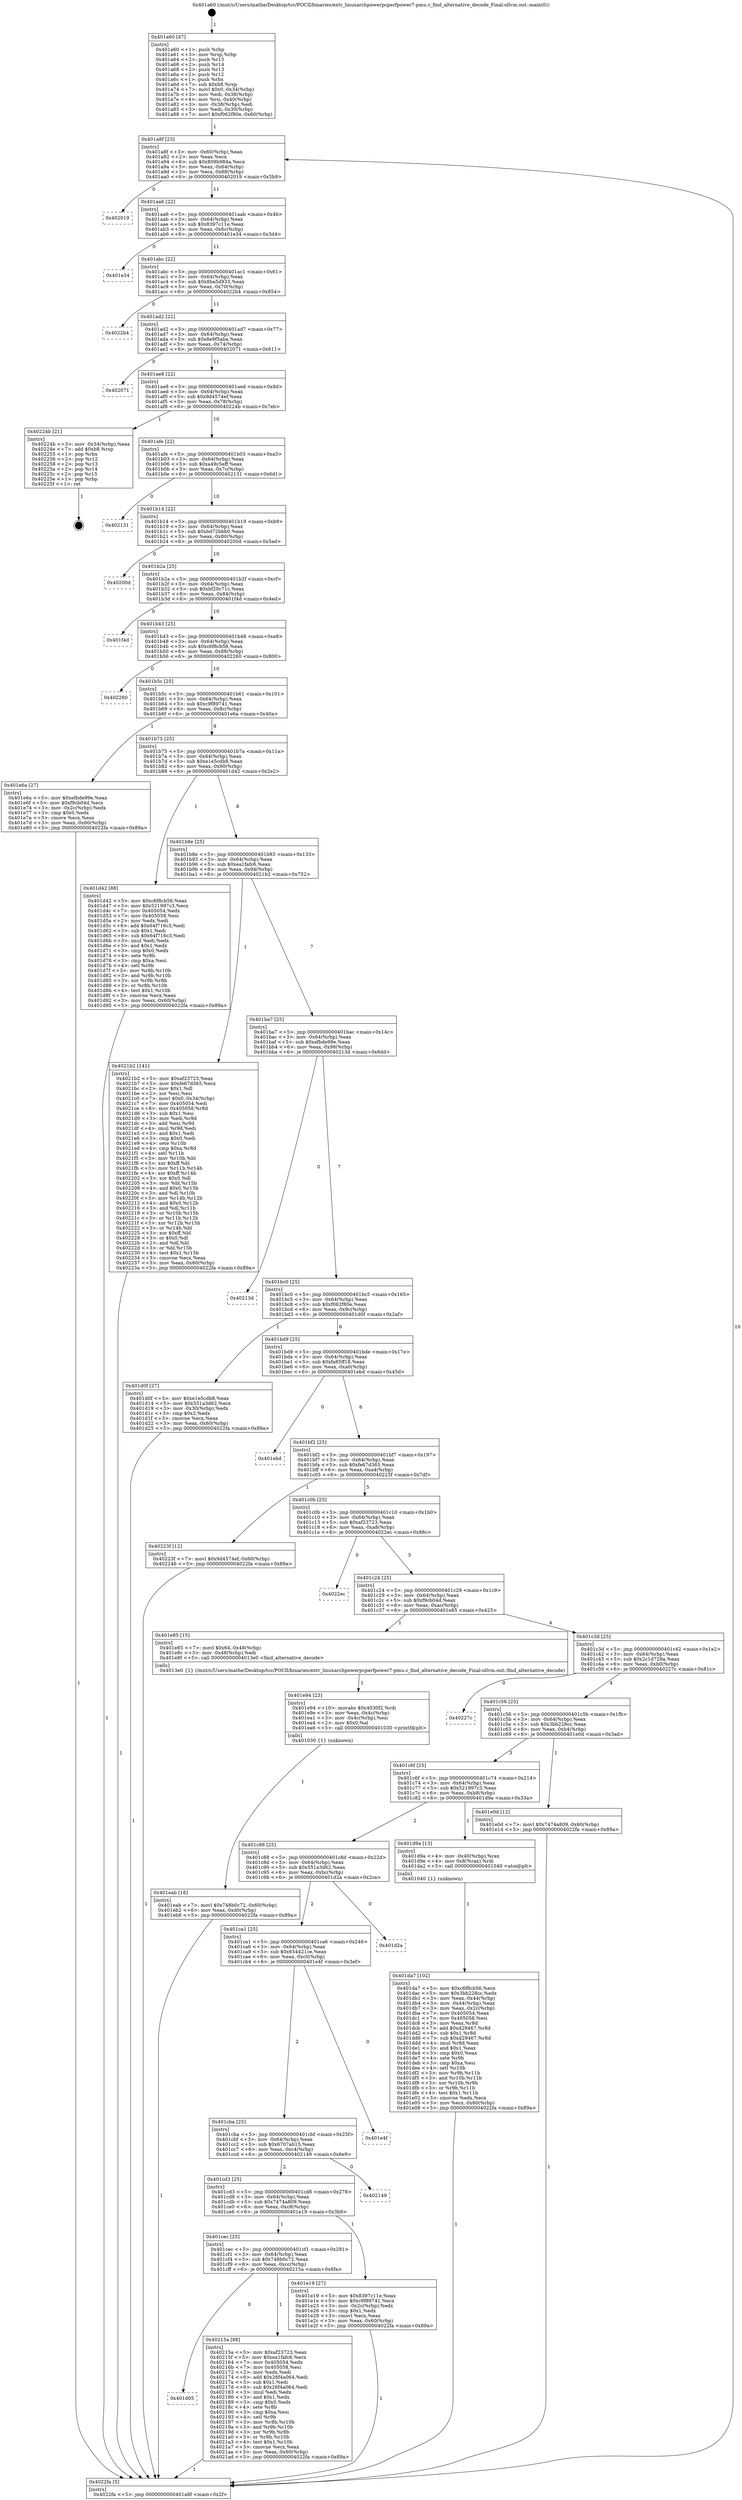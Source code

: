 digraph "0x401a60" {
  label = "0x401a60 (/mnt/c/Users/mathe/Desktop/tcc/POCII/binaries/extr_linuxarchpowerpcperfpower7-pmu.c_find_alternative_decode_Final-ollvm.out::main(0))"
  labelloc = "t"
  node[shape=record]

  Entry [label="",width=0.3,height=0.3,shape=circle,fillcolor=black,style=filled]
  "0x401a8f" [label="{
     0x401a8f [23]\l
     | [instrs]\l
     &nbsp;&nbsp;0x401a8f \<+3\>: mov -0x60(%rbp),%eax\l
     &nbsp;&nbsp;0x401a92 \<+2\>: mov %eax,%ecx\l
     &nbsp;&nbsp;0x401a94 \<+6\>: sub $0x809b984a,%ecx\l
     &nbsp;&nbsp;0x401a9a \<+3\>: mov %eax,-0x64(%rbp)\l
     &nbsp;&nbsp;0x401a9d \<+3\>: mov %ecx,-0x68(%rbp)\l
     &nbsp;&nbsp;0x401aa0 \<+6\>: je 0000000000402019 \<main+0x5b9\>\l
  }"]
  "0x402019" [label="{
     0x402019\l
  }", style=dashed]
  "0x401aa6" [label="{
     0x401aa6 [22]\l
     | [instrs]\l
     &nbsp;&nbsp;0x401aa6 \<+5\>: jmp 0000000000401aab \<main+0x4b\>\l
     &nbsp;&nbsp;0x401aab \<+3\>: mov -0x64(%rbp),%eax\l
     &nbsp;&nbsp;0x401aae \<+5\>: sub $0x8397c11e,%eax\l
     &nbsp;&nbsp;0x401ab3 \<+3\>: mov %eax,-0x6c(%rbp)\l
     &nbsp;&nbsp;0x401ab6 \<+6\>: je 0000000000401e34 \<main+0x3d4\>\l
  }"]
  Exit [label="",width=0.3,height=0.3,shape=circle,fillcolor=black,style=filled,peripheries=2]
  "0x401e34" [label="{
     0x401e34\l
  }", style=dashed]
  "0x401abc" [label="{
     0x401abc [22]\l
     | [instrs]\l
     &nbsp;&nbsp;0x401abc \<+5\>: jmp 0000000000401ac1 \<main+0x61\>\l
     &nbsp;&nbsp;0x401ac1 \<+3\>: mov -0x64(%rbp),%eax\l
     &nbsp;&nbsp;0x401ac4 \<+5\>: sub $0x8ba5d933,%eax\l
     &nbsp;&nbsp;0x401ac9 \<+3\>: mov %eax,-0x70(%rbp)\l
     &nbsp;&nbsp;0x401acc \<+6\>: je 00000000004022b4 \<main+0x854\>\l
  }"]
  "0x401d05" [label="{
     0x401d05\l
  }", style=dashed]
  "0x4022b4" [label="{
     0x4022b4\l
  }", style=dashed]
  "0x401ad2" [label="{
     0x401ad2 [22]\l
     | [instrs]\l
     &nbsp;&nbsp;0x401ad2 \<+5\>: jmp 0000000000401ad7 \<main+0x77\>\l
     &nbsp;&nbsp;0x401ad7 \<+3\>: mov -0x64(%rbp),%eax\l
     &nbsp;&nbsp;0x401ada \<+5\>: sub $0x8e9f5aba,%eax\l
     &nbsp;&nbsp;0x401adf \<+3\>: mov %eax,-0x74(%rbp)\l
     &nbsp;&nbsp;0x401ae2 \<+6\>: je 0000000000402071 \<main+0x611\>\l
  }"]
  "0x40215a" [label="{
     0x40215a [88]\l
     | [instrs]\l
     &nbsp;&nbsp;0x40215a \<+5\>: mov $0xaf23723,%eax\l
     &nbsp;&nbsp;0x40215f \<+5\>: mov $0xea1fafc6,%ecx\l
     &nbsp;&nbsp;0x402164 \<+7\>: mov 0x405054,%edx\l
     &nbsp;&nbsp;0x40216b \<+7\>: mov 0x405058,%esi\l
     &nbsp;&nbsp;0x402172 \<+2\>: mov %edx,%edi\l
     &nbsp;&nbsp;0x402174 \<+6\>: add $0x26f4a064,%edi\l
     &nbsp;&nbsp;0x40217a \<+3\>: sub $0x1,%edi\l
     &nbsp;&nbsp;0x40217d \<+6\>: sub $0x26f4a064,%edi\l
     &nbsp;&nbsp;0x402183 \<+3\>: imul %edi,%edx\l
     &nbsp;&nbsp;0x402186 \<+3\>: and $0x1,%edx\l
     &nbsp;&nbsp;0x402189 \<+3\>: cmp $0x0,%edx\l
     &nbsp;&nbsp;0x40218c \<+4\>: sete %r8b\l
     &nbsp;&nbsp;0x402190 \<+3\>: cmp $0xa,%esi\l
     &nbsp;&nbsp;0x402193 \<+4\>: setl %r9b\l
     &nbsp;&nbsp;0x402197 \<+3\>: mov %r8b,%r10b\l
     &nbsp;&nbsp;0x40219a \<+3\>: and %r9b,%r10b\l
     &nbsp;&nbsp;0x40219d \<+3\>: xor %r9b,%r8b\l
     &nbsp;&nbsp;0x4021a0 \<+3\>: or %r8b,%r10b\l
     &nbsp;&nbsp;0x4021a3 \<+4\>: test $0x1,%r10b\l
     &nbsp;&nbsp;0x4021a7 \<+3\>: cmovne %ecx,%eax\l
     &nbsp;&nbsp;0x4021aa \<+3\>: mov %eax,-0x60(%rbp)\l
     &nbsp;&nbsp;0x4021ad \<+5\>: jmp 00000000004022fa \<main+0x89a\>\l
  }"]
  "0x402071" [label="{
     0x402071\l
  }", style=dashed]
  "0x401ae8" [label="{
     0x401ae8 [22]\l
     | [instrs]\l
     &nbsp;&nbsp;0x401ae8 \<+5\>: jmp 0000000000401aed \<main+0x8d\>\l
     &nbsp;&nbsp;0x401aed \<+3\>: mov -0x64(%rbp),%eax\l
     &nbsp;&nbsp;0x401af0 \<+5\>: sub $0x9d4574ef,%eax\l
     &nbsp;&nbsp;0x401af5 \<+3\>: mov %eax,-0x78(%rbp)\l
     &nbsp;&nbsp;0x401af8 \<+6\>: je 000000000040224b \<main+0x7eb\>\l
  }"]
  "0x401eab" [label="{
     0x401eab [18]\l
     | [instrs]\l
     &nbsp;&nbsp;0x401eab \<+7\>: movl $0x748b0c72,-0x60(%rbp)\l
     &nbsp;&nbsp;0x401eb2 \<+6\>: mov %eax,-0xd0(%rbp)\l
     &nbsp;&nbsp;0x401eb8 \<+5\>: jmp 00000000004022fa \<main+0x89a\>\l
  }"]
  "0x40224b" [label="{
     0x40224b [21]\l
     | [instrs]\l
     &nbsp;&nbsp;0x40224b \<+3\>: mov -0x34(%rbp),%eax\l
     &nbsp;&nbsp;0x40224e \<+7\>: add $0xb8,%rsp\l
     &nbsp;&nbsp;0x402255 \<+1\>: pop %rbx\l
     &nbsp;&nbsp;0x402256 \<+2\>: pop %r12\l
     &nbsp;&nbsp;0x402258 \<+2\>: pop %r13\l
     &nbsp;&nbsp;0x40225a \<+2\>: pop %r14\l
     &nbsp;&nbsp;0x40225c \<+2\>: pop %r15\l
     &nbsp;&nbsp;0x40225e \<+1\>: pop %rbp\l
     &nbsp;&nbsp;0x40225f \<+1\>: ret\l
  }"]
  "0x401afe" [label="{
     0x401afe [22]\l
     | [instrs]\l
     &nbsp;&nbsp;0x401afe \<+5\>: jmp 0000000000401b03 \<main+0xa3\>\l
     &nbsp;&nbsp;0x401b03 \<+3\>: mov -0x64(%rbp),%eax\l
     &nbsp;&nbsp;0x401b06 \<+5\>: sub $0xa49c5eff,%eax\l
     &nbsp;&nbsp;0x401b0b \<+3\>: mov %eax,-0x7c(%rbp)\l
     &nbsp;&nbsp;0x401b0e \<+6\>: je 0000000000402131 \<main+0x6d1\>\l
  }"]
  "0x401e94" [label="{
     0x401e94 [23]\l
     | [instrs]\l
     &nbsp;&nbsp;0x401e94 \<+10\>: movabs $0x4030f2,%rdi\l
     &nbsp;&nbsp;0x401e9e \<+3\>: mov %eax,-0x4c(%rbp)\l
     &nbsp;&nbsp;0x401ea1 \<+3\>: mov -0x4c(%rbp),%esi\l
     &nbsp;&nbsp;0x401ea4 \<+2\>: mov $0x0,%al\l
     &nbsp;&nbsp;0x401ea6 \<+5\>: call 0000000000401030 \<printf@plt\>\l
     | [calls]\l
     &nbsp;&nbsp;0x401030 \{1\} (unknown)\l
  }"]
  "0x402131" [label="{
     0x402131\l
  }", style=dashed]
  "0x401b14" [label="{
     0x401b14 [22]\l
     | [instrs]\l
     &nbsp;&nbsp;0x401b14 \<+5\>: jmp 0000000000401b19 \<main+0xb9\>\l
     &nbsp;&nbsp;0x401b19 \<+3\>: mov -0x64(%rbp),%eax\l
     &nbsp;&nbsp;0x401b1c \<+5\>: sub $0xbd72bbb0,%eax\l
     &nbsp;&nbsp;0x401b21 \<+3\>: mov %eax,-0x80(%rbp)\l
     &nbsp;&nbsp;0x401b24 \<+6\>: je 000000000040200d \<main+0x5ad\>\l
  }"]
  "0x401cec" [label="{
     0x401cec [25]\l
     | [instrs]\l
     &nbsp;&nbsp;0x401cec \<+5\>: jmp 0000000000401cf1 \<main+0x291\>\l
     &nbsp;&nbsp;0x401cf1 \<+3\>: mov -0x64(%rbp),%eax\l
     &nbsp;&nbsp;0x401cf4 \<+5\>: sub $0x748b0c72,%eax\l
     &nbsp;&nbsp;0x401cf9 \<+6\>: mov %eax,-0xcc(%rbp)\l
     &nbsp;&nbsp;0x401cff \<+6\>: je 000000000040215a \<main+0x6fa\>\l
  }"]
  "0x40200d" [label="{
     0x40200d\l
  }", style=dashed]
  "0x401b2a" [label="{
     0x401b2a [25]\l
     | [instrs]\l
     &nbsp;&nbsp;0x401b2a \<+5\>: jmp 0000000000401b2f \<main+0xcf\>\l
     &nbsp;&nbsp;0x401b2f \<+3\>: mov -0x64(%rbp),%eax\l
     &nbsp;&nbsp;0x401b32 \<+5\>: sub $0xbf20c71c,%eax\l
     &nbsp;&nbsp;0x401b37 \<+6\>: mov %eax,-0x84(%rbp)\l
     &nbsp;&nbsp;0x401b3d \<+6\>: je 0000000000401f4d \<main+0x4ed\>\l
  }"]
  "0x401e19" [label="{
     0x401e19 [27]\l
     | [instrs]\l
     &nbsp;&nbsp;0x401e19 \<+5\>: mov $0x8397c11e,%eax\l
     &nbsp;&nbsp;0x401e1e \<+5\>: mov $0xc9f89741,%ecx\l
     &nbsp;&nbsp;0x401e23 \<+3\>: mov -0x2c(%rbp),%edx\l
     &nbsp;&nbsp;0x401e26 \<+3\>: cmp $0x1,%edx\l
     &nbsp;&nbsp;0x401e29 \<+3\>: cmovl %ecx,%eax\l
     &nbsp;&nbsp;0x401e2c \<+3\>: mov %eax,-0x60(%rbp)\l
     &nbsp;&nbsp;0x401e2f \<+5\>: jmp 00000000004022fa \<main+0x89a\>\l
  }"]
  "0x401f4d" [label="{
     0x401f4d\l
  }", style=dashed]
  "0x401b43" [label="{
     0x401b43 [25]\l
     | [instrs]\l
     &nbsp;&nbsp;0x401b43 \<+5\>: jmp 0000000000401b48 \<main+0xe8\>\l
     &nbsp;&nbsp;0x401b48 \<+3\>: mov -0x64(%rbp),%eax\l
     &nbsp;&nbsp;0x401b4b \<+5\>: sub $0xc6f8cb56,%eax\l
     &nbsp;&nbsp;0x401b50 \<+6\>: mov %eax,-0x88(%rbp)\l
     &nbsp;&nbsp;0x401b56 \<+6\>: je 0000000000402260 \<main+0x800\>\l
  }"]
  "0x401cd3" [label="{
     0x401cd3 [25]\l
     | [instrs]\l
     &nbsp;&nbsp;0x401cd3 \<+5\>: jmp 0000000000401cd8 \<main+0x278\>\l
     &nbsp;&nbsp;0x401cd8 \<+3\>: mov -0x64(%rbp),%eax\l
     &nbsp;&nbsp;0x401cdb \<+5\>: sub $0x7474a809,%eax\l
     &nbsp;&nbsp;0x401ce0 \<+6\>: mov %eax,-0xc8(%rbp)\l
     &nbsp;&nbsp;0x401ce6 \<+6\>: je 0000000000401e19 \<main+0x3b9\>\l
  }"]
  "0x402260" [label="{
     0x402260\l
  }", style=dashed]
  "0x401b5c" [label="{
     0x401b5c [25]\l
     | [instrs]\l
     &nbsp;&nbsp;0x401b5c \<+5\>: jmp 0000000000401b61 \<main+0x101\>\l
     &nbsp;&nbsp;0x401b61 \<+3\>: mov -0x64(%rbp),%eax\l
     &nbsp;&nbsp;0x401b64 \<+5\>: sub $0xc9f89741,%eax\l
     &nbsp;&nbsp;0x401b69 \<+6\>: mov %eax,-0x8c(%rbp)\l
     &nbsp;&nbsp;0x401b6f \<+6\>: je 0000000000401e6a \<main+0x40a\>\l
  }"]
  "0x402149" [label="{
     0x402149\l
  }", style=dashed]
  "0x401e6a" [label="{
     0x401e6a [27]\l
     | [instrs]\l
     &nbsp;&nbsp;0x401e6a \<+5\>: mov $0xefbde99e,%eax\l
     &nbsp;&nbsp;0x401e6f \<+5\>: mov $0xf9cb04d,%ecx\l
     &nbsp;&nbsp;0x401e74 \<+3\>: mov -0x2c(%rbp),%edx\l
     &nbsp;&nbsp;0x401e77 \<+3\>: cmp $0x0,%edx\l
     &nbsp;&nbsp;0x401e7a \<+3\>: cmove %ecx,%eax\l
     &nbsp;&nbsp;0x401e7d \<+3\>: mov %eax,-0x60(%rbp)\l
     &nbsp;&nbsp;0x401e80 \<+5\>: jmp 00000000004022fa \<main+0x89a\>\l
  }"]
  "0x401b75" [label="{
     0x401b75 [25]\l
     | [instrs]\l
     &nbsp;&nbsp;0x401b75 \<+5\>: jmp 0000000000401b7a \<main+0x11a\>\l
     &nbsp;&nbsp;0x401b7a \<+3\>: mov -0x64(%rbp),%eax\l
     &nbsp;&nbsp;0x401b7d \<+5\>: sub $0xe1e5cdb8,%eax\l
     &nbsp;&nbsp;0x401b82 \<+6\>: mov %eax,-0x90(%rbp)\l
     &nbsp;&nbsp;0x401b88 \<+6\>: je 0000000000401d42 \<main+0x2e2\>\l
  }"]
  "0x401cba" [label="{
     0x401cba [25]\l
     | [instrs]\l
     &nbsp;&nbsp;0x401cba \<+5\>: jmp 0000000000401cbf \<main+0x25f\>\l
     &nbsp;&nbsp;0x401cbf \<+3\>: mov -0x64(%rbp),%eax\l
     &nbsp;&nbsp;0x401cc2 \<+5\>: sub $0x6707ab15,%eax\l
     &nbsp;&nbsp;0x401cc7 \<+6\>: mov %eax,-0xc4(%rbp)\l
     &nbsp;&nbsp;0x401ccd \<+6\>: je 0000000000402149 \<main+0x6e9\>\l
  }"]
  "0x401d42" [label="{
     0x401d42 [88]\l
     | [instrs]\l
     &nbsp;&nbsp;0x401d42 \<+5\>: mov $0xc6f8cb56,%eax\l
     &nbsp;&nbsp;0x401d47 \<+5\>: mov $0x521997c3,%ecx\l
     &nbsp;&nbsp;0x401d4c \<+7\>: mov 0x405054,%edx\l
     &nbsp;&nbsp;0x401d53 \<+7\>: mov 0x405058,%esi\l
     &nbsp;&nbsp;0x401d5a \<+2\>: mov %edx,%edi\l
     &nbsp;&nbsp;0x401d5c \<+6\>: add $0x64f716c3,%edi\l
     &nbsp;&nbsp;0x401d62 \<+3\>: sub $0x1,%edi\l
     &nbsp;&nbsp;0x401d65 \<+6\>: sub $0x64f716c3,%edi\l
     &nbsp;&nbsp;0x401d6b \<+3\>: imul %edi,%edx\l
     &nbsp;&nbsp;0x401d6e \<+3\>: and $0x1,%edx\l
     &nbsp;&nbsp;0x401d71 \<+3\>: cmp $0x0,%edx\l
     &nbsp;&nbsp;0x401d74 \<+4\>: sete %r8b\l
     &nbsp;&nbsp;0x401d78 \<+3\>: cmp $0xa,%esi\l
     &nbsp;&nbsp;0x401d7b \<+4\>: setl %r9b\l
     &nbsp;&nbsp;0x401d7f \<+3\>: mov %r8b,%r10b\l
     &nbsp;&nbsp;0x401d82 \<+3\>: and %r9b,%r10b\l
     &nbsp;&nbsp;0x401d85 \<+3\>: xor %r9b,%r8b\l
     &nbsp;&nbsp;0x401d88 \<+3\>: or %r8b,%r10b\l
     &nbsp;&nbsp;0x401d8b \<+4\>: test $0x1,%r10b\l
     &nbsp;&nbsp;0x401d8f \<+3\>: cmovne %ecx,%eax\l
     &nbsp;&nbsp;0x401d92 \<+3\>: mov %eax,-0x60(%rbp)\l
     &nbsp;&nbsp;0x401d95 \<+5\>: jmp 00000000004022fa \<main+0x89a\>\l
  }"]
  "0x401b8e" [label="{
     0x401b8e [25]\l
     | [instrs]\l
     &nbsp;&nbsp;0x401b8e \<+5\>: jmp 0000000000401b93 \<main+0x133\>\l
     &nbsp;&nbsp;0x401b93 \<+3\>: mov -0x64(%rbp),%eax\l
     &nbsp;&nbsp;0x401b96 \<+5\>: sub $0xea1fafc6,%eax\l
     &nbsp;&nbsp;0x401b9b \<+6\>: mov %eax,-0x94(%rbp)\l
     &nbsp;&nbsp;0x401ba1 \<+6\>: je 00000000004021b2 \<main+0x752\>\l
  }"]
  "0x401e4f" [label="{
     0x401e4f\l
  }", style=dashed]
  "0x4021b2" [label="{
     0x4021b2 [141]\l
     | [instrs]\l
     &nbsp;&nbsp;0x4021b2 \<+5\>: mov $0xaf23723,%eax\l
     &nbsp;&nbsp;0x4021b7 \<+5\>: mov $0xfe67d365,%ecx\l
     &nbsp;&nbsp;0x4021bc \<+2\>: mov $0x1,%dl\l
     &nbsp;&nbsp;0x4021be \<+2\>: xor %esi,%esi\l
     &nbsp;&nbsp;0x4021c0 \<+7\>: movl $0x0,-0x34(%rbp)\l
     &nbsp;&nbsp;0x4021c7 \<+7\>: mov 0x405054,%edi\l
     &nbsp;&nbsp;0x4021ce \<+8\>: mov 0x405058,%r8d\l
     &nbsp;&nbsp;0x4021d6 \<+3\>: sub $0x1,%esi\l
     &nbsp;&nbsp;0x4021d9 \<+3\>: mov %edi,%r9d\l
     &nbsp;&nbsp;0x4021dc \<+3\>: add %esi,%r9d\l
     &nbsp;&nbsp;0x4021df \<+4\>: imul %r9d,%edi\l
     &nbsp;&nbsp;0x4021e3 \<+3\>: and $0x1,%edi\l
     &nbsp;&nbsp;0x4021e6 \<+3\>: cmp $0x0,%edi\l
     &nbsp;&nbsp;0x4021e9 \<+4\>: sete %r10b\l
     &nbsp;&nbsp;0x4021ed \<+4\>: cmp $0xa,%r8d\l
     &nbsp;&nbsp;0x4021f1 \<+4\>: setl %r11b\l
     &nbsp;&nbsp;0x4021f5 \<+3\>: mov %r10b,%bl\l
     &nbsp;&nbsp;0x4021f8 \<+3\>: xor $0xff,%bl\l
     &nbsp;&nbsp;0x4021fb \<+3\>: mov %r11b,%r14b\l
     &nbsp;&nbsp;0x4021fe \<+4\>: xor $0xff,%r14b\l
     &nbsp;&nbsp;0x402202 \<+3\>: xor $0x0,%dl\l
     &nbsp;&nbsp;0x402205 \<+3\>: mov %bl,%r15b\l
     &nbsp;&nbsp;0x402208 \<+4\>: and $0x0,%r15b\l
     &nbsp;&nbsp;0x40220c \<+3\>: and %dl,%r10b\l
     &nbsp;&nbsp;0x40220f \<+3\>: mov %r14b,%r12b\l
     &nbsp;&nbsp;0x402212 \<+4\>: and $0x0,%r12b\l
     &nbsp;&nbsp;0x402216 \<+3\>: and %dl,%r11b\l
     &nbsp;&nbsp;0x402219 \<+3\>: or %r10b,%r15b\l
     &nbsp;&nbsp;0x40221c \<+3\>: or %r11b,%r12b\l
     &nbsp;&nbsp;0x40221f \<+3\>: xor %r12b,%r15b\l
     &nbsp;&nbsp;0x402222 \<+3\>: or %r14b,%bl\l
     &nbsp;&nbsp;0x402225 \<+3\>: xor $0xff,%bl\l
     &nbsp;&nbsp;0x402228 \<+3\>: or $0x0,%dl\l
     &nbsp;&nbsp;0x40222b \<+2\>: and %dl,%bl\l
     &nbsp;&nbsp;0x40222d \<+3\>: or %bl,%r15b\l
     &nbsp;&nbsp;0x402230 \<+4\>: test $0x1,%r15b\l
     &nbsp;&nbsp;0x402234 \<+3\>: cmovne %ecx,%eax\l
     &nbsp;&nbsp;0x402237 \<+3\>: mov %eax,-0x60(%rbp)\l
     &nbsp;&nbsp;0x40223a \<+5\>: jmp 00000000004022fa \<main+0x89a\>\l
  }"]
  "0x401ba7" [label="{
     0x401ba7 [25]\l
     | [instrs]\l
     &nbsp;&nbsp;0x401ba7 \<+5\>: jmp 0000000000401bac \<main+0x14c\>\l
     &nbsp;&nbsp;0x401bac \<+3\>: mov -0x64(%rbp),%eax\l
     &nbsp;&nbsp;0x401baf \<+5\>: sub $0xefbde99e,%eax\l
     &nbsp;&nbsp;0x401bb4 \<+6\>: mov %eax,-0x98(%rbp)\l
     &nbsp;&nbsp;0x401bba \<+6\>: je 000000000040213d \<main+0x6dd\>\l
  }"]
  "0x401ca1" [label="{
     0x401ca1 [25]\l
     | [instrs]\l
     &nbsp;&nbsp;0x401ca1 \<+5\>: jmp 0000000000401ca6 \<main+0x246\>\l
     &nbsp;&nbsp;0x401ca6 \<+3\>: mov -0x64(%rbp),%eax\l
     &nbsp;&nbsp;0x401ca9 \<+5\>: sub $0x654421ce,%eax\l
     &nbsp;&nbsp;0x401cae \<+6\>: mov %eax,-0xc0(%rbp)\l
     &nbsp;&nbsp;0x401cb4 \<+6\>: je 0000000000401e4f \<main+0x3ef\>\l
  }"]
  "0x40213d" [label="{
     0x40213d\l
  }", style=dashed]
  "0x401bc0" [label="{
     0x401bc0 [25]\l
     | [instrs]\l
     &nbsp;&nbsp;0x401bc0 \<+5\>: jmp 0000000000401bc5 \<main+0x165\>\l
     &nbsp;&nbsp;0x401bc5 \<+3\>: mov -0x64(%rbp),%eax\l
     &nbsp;&nbsp;0x401bc8 \<+5\>: sub $0xf062f80e,%eax\l
     &nbsp;&nbsp;0x401bcd \<+6\>: mov %eax,-0x9c(%rbp)\l
     &nbsp;&nbsp;0x401bd3 \<+6\>: je 0000000000401d0f \<main+0x2af\>\l
  }"]
  "0x401d2a" [label="{
     0x401d2a\l
  }", style=dashed]
  "0x401d0f" [label="{
     0x401d0f [27]\l
     | [instrs]\l
     &nbsp;&nbsp;0x401d0f \<+5\>: mov $0xe1e5cdb8,%eax\l
     &nbsp;&nbsp;0x401d14 \<+5\>: mov $0x551a3d62,%ecx\l
     &nbsp;&nbsp;0x401d19 \<+3\>: mov -0x30(%rbp),%edx\l
     &nbsp;&nbsp;0x401d1c \<+3\>: cmp $0x2,%edx\l
     &nbsp;&nbsp;0x401d1f \<+3\>: cmovne %ecx,%eax\l
     &nbsp;&nbsp;0x401d22 \<+3\>: mov %eax,-0x60(%rbp)\l
     &nbsp;&nbsp;0x401d25 \<+5\>: jmp 00000000004022fa \<main+0x89a\>\l
  }"]
  "0x401bd9" [label="{
     0x401bd9 [25]\l
     | [instrs]\l
     &nbsp;&nbsp;0x401bd9 \<+5\>: jmp 0000000000401bde \<main+0x17e\>\l
     &nbsp;&nbsp;0x401bde \<+3\>: mov -0x64(%rbp),%eax\l
     &nbsp;&nbsp;0x401be1 \<+5\>: sub $0xfa85ff18,%eax\l
     &nbsp;&nbsp;0x401be6 \<+6\>: mov %eax,-0xa0(%rbp)\l
     &nbsp;&nbsp;0x401bec \<+6\>: je 0000000000401ebd \<main+0x45d\>\l
  }"]
  "0x4022fa" [label="{
     0x4022fa [5]\l
     | [instrs]\l
     &nbsp;&nbsp;0x4022fa \<+5\>: jmp 0000000000401a8f \<main+0x2f\>\l
  }"]
  "0x401a60" [label="{
     0x401a60 [47]\l
     | [instrs]\l
     &nbsp;&nbsp;0x401a60 \<+1\>: push %rbp\l
     &nbsp;&nbsp;0x401a61 \<+3\>: mov %rsp,%rbp\l
     &nbsp;&nbsp;0x401a64 \<+2\>: push %r15\l
     &nbsp;&nbsp;0x401a66 \<+2\>: push %r14\l
     &nbsp;&nbsp;0x401a68 \<+2\>: push %r13\l
     &nbsp;&nbsp;0x401a6a \<+2\>: push %r12\l
     &nbsp;&nbsp;0x401a6c \<+1\>: push %rbx\l
     &nbsp;&nbsp;0x401a6d \<+7\>: sub $0xb8,%rsp\l
     &nbsp;&nbsp;0x401a74 \<+7\>: movl $0x0,-0x34(%rbp)\l
     &nbsp;&nbsp;0x401a7b \<+3\>: mov %edi,-0x38(%rbp)\l
     &nbsp;&nbsp;0x401a7e \<+4\>: mov %rsi,-0x40(%rbp)\l
     &nbsp;&nbsp;0x401a82 \<+3\>: mov -0x38(%rbp),%edi\l
     &nbsp;&nbsp;0x401a85 \<+3\>: mov %edi,-0x30(%rbp)\l
     &nbsp;&nbsp;0x401a88 \<+7\>: movl $0xf062f80e,-0x60(%rbp)\l
  }"]
  "0x401da7" [label="{
     0x401da7 [102]\l
     | [instrs]\l
     &nbsp;&nbsp;0x401da7 \<+5\>: mov $0xc6f8cb56,%ecx\l
     &nbsp;&nbsp;0x401dac \<+5\>: mov $0x3bb228cc,%edx\l
     &nbsp;&nbsp;0x401db1 \<+3\>: mov %eax,-0x44(%rbp)\l
     &nbsp;&nbsp;0x401db4 \<+3\>: mov -0x44(%rbp),%eax\l
     &nbsp;&nbsp;0x401db7 \<+3\>: mov %eax,-0x2c(%rbp)\l
     &nbsp;&nbsp;0x401dba \<+7\>: mov 0x405054,%eax\l
     &nbsp;&nbsp;0x401dc1 \<+7\>: mov 0x405058,%esi\l
     &nbsp;&nbsp;0x401dc8 \<+3\>: mov %eax,%r8d\l
     &nbsp;&nbsp;0x401dcb \<+7\>: add $0xd29467,%r8d\l
     &nbsp;&nbsp;0x401dd2 \<+4\>: sub $0x1,%r8d\l
     &nbsp;&nbsp;0x401dd6 \<+7\>: sub $0xd29467,%r8d\l
     &nbsp;&nbsp;0x401ddd \<+4\>: imul %r8d,%eax\l
     &nbsp;&nbsp;0x401de1 \<+3\>: and $0x1,%eax\l
     &nbsp;&nbsp;0x401de4 \<+3\>: cmp $0x0,%eax\l
     &nbsp;&nbsp;0x401de7 \<+4\>: sete %r9b\l
     &nbsp;&nbsp;0x401deb \<+3\>: cmp $0xa,%esi\l
     &nbsp;&nbsp;0x401dee \<+4\>: setl %r10b\l
     &nbsp;&nbsp;0x401df2 \<+3\>: mov %r9b,%r11b\l
     &nbsp;&nbsp;0x401df5 \<+3\>: and %r10b,%r11b\l
     &nbsp;&nbsp;0x401df8 \<+3\>: xor %r10b,%r9b\l
     &nbsp;&nbsp;0x401dfb \<+3\>: or %r9b,%r11b\l
     &nbsp;&nbsp;0x401dfe \<+4\>: test $0x1,%r11b\l
     &nbsp;&nbsp;0x401e02 \<+3\>: cmovne %edx,%ecx\l
     &nbsp;&nbsp;0x401e05 \<+3\>: mov %ecx,-0x60(%rbp)\l
     &nbsp;&nbsp;0x401e08 \<+5\>: jmp 00000000004022fa \<main+0x89a\>\l
  }"]
  "0x401ebd" [label="{
     0x401ebd\l
  }", style=dashed]
  "0x401bf2" [label="{
     0x401bf2 [25]\l
     | [instrs]\l
     &nbsp;&nbsp;0x401bf2 \<+5\>: jmp 0000000000401bf7 \<main+0x197\>\l
     &nbsp;&nbsp;0x401bf7 \<+3\>: mov -0x64(%rbp),%eax\l
     &nbsp;&nbsp;0x401bfa \<+5\>: sub $0xfe67d365,%eax\l
     &nbsp;&nbsp;0x401bff \<+6\>: mov %eax,-0xa4(%rbp)\l
     &nbsp;&nbsp;0x401c05 \<+6\>: je 000000000040223f \<main+0x7df\>\l
  }"]
  "0x401c88" [label="{
     0x401c88 [25]\l
     | [instrs]\l
     &nbsp;&nbsp;0x401c88 \<+5\>: jmp 0000000000401c8d \<main+0x22d\>\l
     &nbsp;&nbsp;0x401c8d \<+3\>: mov -0x64(%rbp),%eax\l
     &nbsp;&nbsp;0x401c90 \<+5\>: sub $0x551a3d62,%eax\l
     &nbsp;&nbsp;0x401c95 \<+6\>: mov %eax,-0xbc(%rbp)\l
     &nbsp;&nbsp;0x401c9b \<+6\>: je 0000000000401d2a \<main+0x2ca\>\l
  }"]
  "0x40223f" [label="{
     0x40223f [12]\l
     | [instrs]\l
     &nbsp;&nbsp;0x40223f \<+7\>: movl $0x9d4574ef,-0x60(%rbp)\l
     &nbsp;&nbsp;0x402246 \<+5\>: jmp 00000000004022fa \<main+0x89a\>\l
  }"]
  "0x401c0b" [label="{
     0x401c0b [25]\l
     | [instrs]\l
     &nbsp;&nbsp;0x401c0b \<+5\>: jmp 0000000000401c10 \<main+0x1b0\>\l
     &nbsp;&nbsp;0x401c10 \<+3\>: mov -0x64(%rbp),%eax\l
     &nbsp;&nbsp;0x401c13 \<+5\>: sub $0xaf23723,%eax\l
     &nbsp;&nbsp;0x401c18 \<+6\>: mov %eax,-0xa8(%rbp)\l
     &nbsp;&nbsp;0x401c1e \<+6\>: je 00000000004022ec \<main+0x88c\>\l
  }"]
  "0x401d9a" [label="{
     0x401d9a [13]\l
     | [instrs]\l
     &nbsp;&nbsp;0x401d9a \<+4\>: mov -0x40(%rbp),%rax\l
     &nbsp;&nbsp;0x401d9e \<+4\>: mov 0x8(%rax),%rdi\l
     &nbsp;&nbsp;0x401da2 \<+5\>: call 0000000000401040 \<atoi@plt\>\l
     | [calls]\l
     &nbsp;&nbsp;0x401040 \{1\} (unknown)\l
  }"]
  "0x4022ec" [label="{
     0x4022ec\l
  }", style=dashed]
  "0x401c24" [label="{
     0x401c24 [25]\l
     | [instrs]\l
     &nbsp;&nbsp;0x401c24 \<+5\>: jmp 0000000000401c29 \<main+0x1c9\>\l
     &nbsp;&nbsp;0x401c29 \<+3\>: mov -0x64(%rbp),%eax\l
     &nbsp;&nbsp;0x401c2c \<+5\>: sub $0xf9cb04d,%eax\l
     &nbsp;&nbsp;0x401c31 \<+6\>: mov %eax,-0xac(%rbp)\l
     &nbsp;&nbsp;0x401c37 \<+6\>: je 0000000000401e85 \<main+0x425\>\l
  }"]
  "0x401c6f" [label="{
     0x401c6f [25]\l
     | [instrs]\l
     &nbsp;&nbsp;0x401c6f \<+5\>: jmp 0000000000401c74 \<main+0x214\>\l
     &nbsp;&nbsp;0x401c74 \<+3\>: mov -0x64(%rbp),%eax\l
     &nbsp;&nbsp;0x401c77 \<+5\>: sub $0x521997c3,%eax\l
     &nbsp;&nbsp;0x401c7c \<+6\>: mov %eax,-0xb8(%rbp)\l
     &nbsp;&nbsp;0x401c82 \<+6\>: je 0000000000401d9a \<main+0x33a\>\l
  }"]
  "0x401e85" [label="{
     0x401e85 [15]\l
     | [instrs]\l
     &nbsp;&nbsp;0x401e85 \<+7\>: movl $0x64,-0x48(%rbp)\l
     &nbsp;&nbsp;0x401e8c \<+3\>: mov -0x48(%rbp),%edi\l
     &nbsp;&nbsp;0x401e8f \<+5\>: call 00000000004013e0 \<find_alternative_decode\>\l
     | [calls]\l
     &nbsp;&nbsp;0x4013e0 \{1\} (/mnt/c/Users/mathe/Desktop/tcc/POCII/binaries/extr_linuxarchpowerpcperfpower7-pmu.c_find_alternative_decode_Final-ollvm.out::find_alternative_decode)\l
  }"]
  "0x401c3d" [label="{
     0x401c3d [25]\l
     | [instrs]\l
     &nbsp;&nbsp;0x401c3d \<+5\>: jmp 0000000000401c42 \<main+0x1e2\>\l
     &nbsp;&nbsp;0x401c42 \<+3\>: mov -0x64(%rbp),%eax\l
     &nbsp;&nbsp;0x401c45 \<+5\>: sub $0x2c1d729a,%eax\l
     &nbsp;&nbsp;0x401c4a \<+6\>: mov %eax,-0xb0(%rbp)\l
     &nbsp;&nbsp;0x401c50 \<+6\>: je 000000000040227c \<main+0x81c\>\l
  }"]
  "0x401e0d" [label="{
     0x401e0d [12]\l
     | [instrs]\l
     &nbsp;&nbsp;0x401e0d \<+7\>: movl $0x7474a809,-0x60(%rbp)\l
     &nbsp;&nbsp;0x401e14 \<+5\>: jmp 00000000004022fa \<main+0x89a\>\l
  }"]
  "0x40227c" [label="{
     0x40227c\l
  }", style=dashed]
  "0x401c56" [label="{
     0x401c56 [25]\l
     | [instrs]\l
     &nbsp;&nbsp;0x401c56 \<+5\>: jmp 0000000000401c5b \<main+0x1fb\>\l
     &nbsp;&nbsp;0x401c5b \<+3\>: mov -0x64(%rbp),%eax\l
     &nbsp;&nbsp;0x401c5e \<+5\>: sub $0x3bb228cc,%eax\l
     &nbsp;&nbsp;0x401c63 \<+6\>: mov %eax,-0xb4(%rbp)\l
     &nbsp;&nbsp;0x401c69 \<+6\>: je 0000000000401e0d \<main+0x3ad\>\l
  }"]
  Entry -> "0x401a60" [label=" 1"]
  "0x401a8f" -> "0x402019" [label=" 0"]
  "0x401a8f" -> "0x401aa6" [label=" 11"]
  "0x40224b" -> Exit [label=" 1"]
  "0x401aa6" -> "0x401e34" [label=" 0"]
  "0x401aa6" -> "0x401abc" [label=" 11"]
  "0x40223f" -> "0x4022fa" [label=" 1"]
  "0x401abc" -> "0x4022b4" [label=" 0"]
  "0x401abc" -> "0x401ad2" [label=" 11"]
  "0x4021b2" -> "0x4022fa" [label=" 1"]
  "0x401ad2" -> "0x402071" [label=" 0"]
  "0x401ad2" -> "0x401ae8" [label=" 11"]
  "0x40215a" -> "0x4022fa" [label=" 1"]
  "0x401ae8" -> "0x40224b" [label=" 1"]
  "0x401ae8" -> "0x401afe" [label=" 10"]
  "0x401cec" -> "0x40215a" [label=" 1"]
  "0x401afe" -> "0x402131" [label=" 0"]
  "0x401afe" -> "0x401b14" [label=" 10"]
  "0x401cec" -> "0x401d05" [label=" 0"]
  "0x401b14" -> "0x40200d" [label=" 0"]
  "0x401b14" -> "0x401b2a" [label=" 10"]
  "0x401eab" -> "0x4022fa" [label=" 1"]
  "0x401b2a" -> "0x401f4d" [label=" 0"]
  "0x401b2a" -> "0x401b43" [label=" 10"]
  "0x401e94" -> "0x401eab" [label=" 1"]
  "0x401b43" -> "0x402260" [label=" 0"]
  "0x401b43" -> "0x401b5c" [label=" 10"]
  "0x401e6a" -> "0x4022fa" [label=" 1"]
  "0x401b5c" -> "0x401e6a" [label=" 1"]
  "0x401b5c" -> "0x401b75" [label=" 9"]
  "0x401e19" -> "0x4022fa" [label=" 1"]
  "0x401b75" -> "0x401d42" [label=" 1"]
  "0x401b75" -> "0x401b8e" [label=" 8"]
  "0x401cd3" -> "0x401e19" [label=" 1"]
  "0x401b8e" -> "0x4021b2" [label=" 1"]
  "0x401b8e" -> "0x401ba7" [label=" 7"]
  "0x401e85" -> "0x401e94" [label=" 1"]
  "0x401ba7" -> "0x40213d" [label=" 0"]
  "0x401ba7" -> "0x401bc0" [label=" 7"]
  "0x401cba" -> "0x402149" [label=" 0"]
  "0x401bc0" -> "0x401d0f" [label=" 1"]
  "0x401bc0" -> "0x401bd9" [label=" 6"]
  "0x401d0f" -> "0x4022fa" [label=" 1"]
  "0x401a60" -> "0x401a8f" [label=" 1"]
  "0x4022fa" -> "0x401a8f" [label=" 10"]
  "0x401d42" -> "0x4022fa" [label=" 1"]
  "0x401cd3" -> "0x401cec" [label=" 1"]
  "0x401bd9" -> "0x401ebd" [label=" 0"]
  "0x401bd9" -> "0x401bf2" [label=" 6"]
  "0x401ca1" -> "0x401e4f" [label=" 0"]
  "0x401bf2" -> "0x40223f" [label=" 1"]
  "0x401bf2" -> "0x401c0b" [label=" 5"]
  "0x401cba" -> "0x401cd3" [label=" 2"]
  "0x401c0b" -> "0x4022ec" [label=" 0"]
  "0x401c0b" -> "0x401c24" [label=" 5"]
  "0x401c88" -> "0x401ca1" [label=" 2"]
  "0x401c24" -> "0x401e85" [label=" 1"]
  "0x401c24" -> "0x401c3d" [label=" 4"]
  "0x401ca1" -> "0x401cba" [label=" 2"]
  "0x401c3d" -> "0x40227c" [label=" 0"]
  "0x401c3d" -> "0x401c56" [label=" 4"]
  "0x401e0d" -> "0x4022fa" [label=" 1"]
  "0x401c56" -> "0x401e0d" [label=" 1"]
  "0x401c56" -> "0x401c6f" [label=" 3"]
  "0x401c88" -> "0x401d2a" [label=" 0"]
  "0x401c6f" -> "0x401d9a" [label=" 1"]
  "0x401c6f" -> "0x401c88" [label=" 2"]
  "0x401d9a" -> "0x401da7" [label=" 1"]
  "0x401da7" -> "0x4022fa" [label=" 1"]
}
